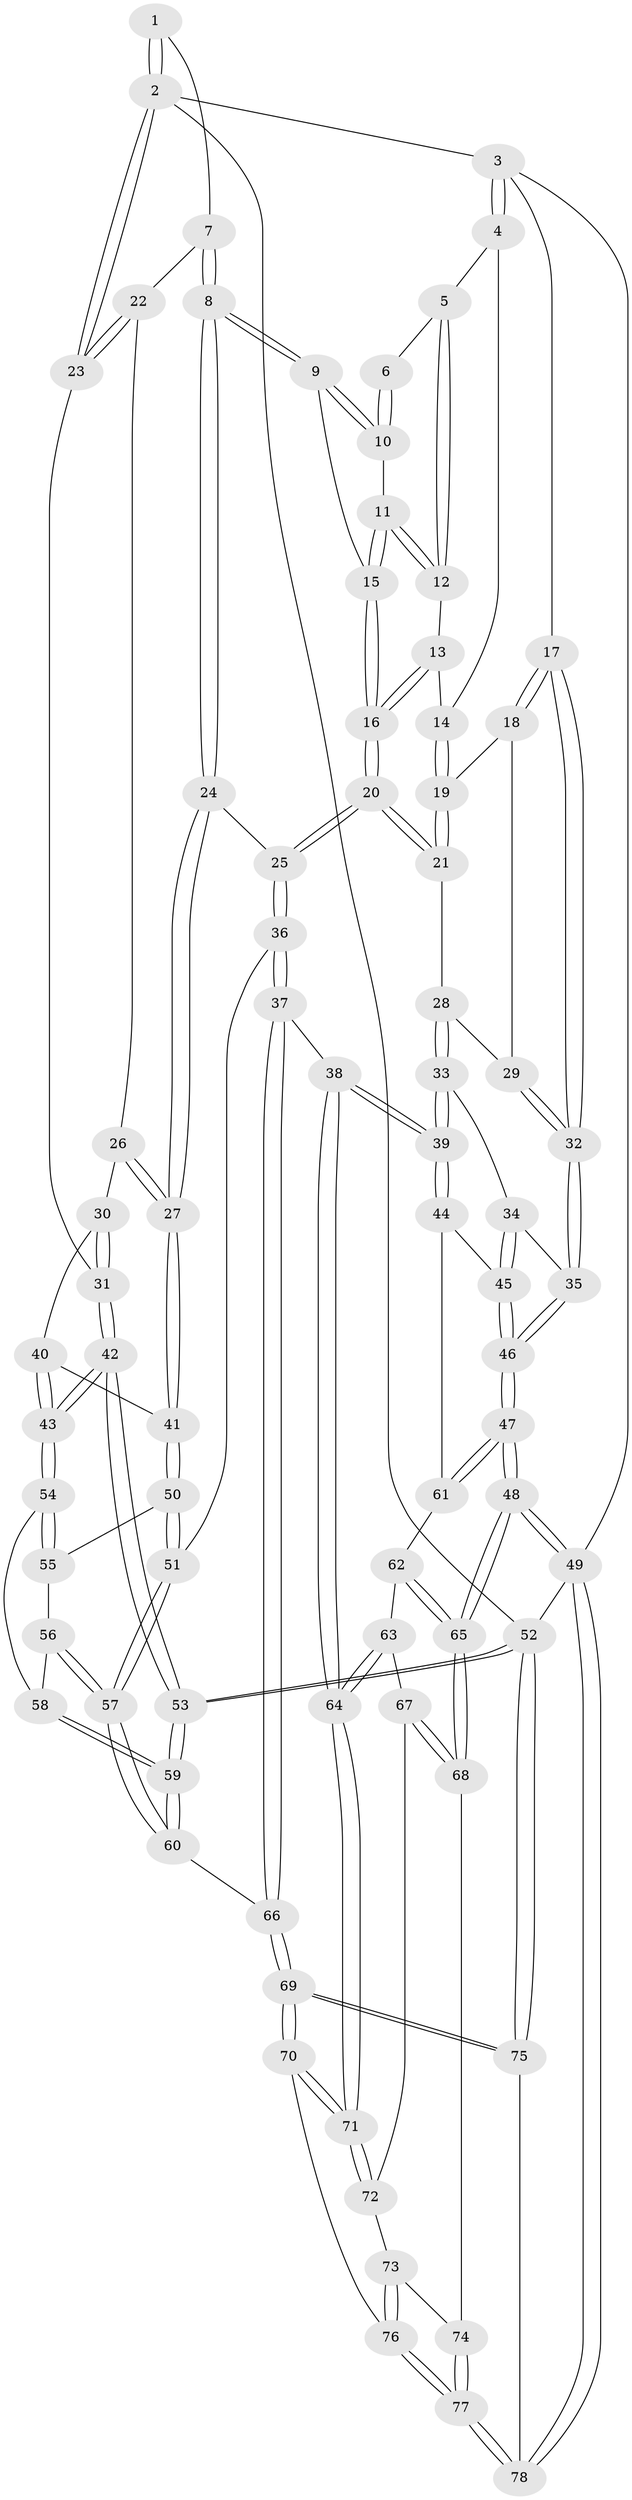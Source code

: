 // Generated by graph-tools (version 1.1) at 2025/11/02/27/25 16:11:59]
// undirected, 78 vertices, 192 edges
graph export_dot {
graph [start="1"]
  node [color=gray90,style=filled];
  1 [pos="+0.7889008869045911+0"];
  2 [pos="+1+0"];
  3 [pos="+0+0"];
  4 [pos="+0.3208437456877867+0"];
  5 [pos="+0.4277649151388441+0"];
  6 [pos="+0.7275904993754548+0"];
  7 [pos="+0.8222865012635562+0.1654874936041073"];
  8 [pos="+0.7110614461246371+0.17835436913193994"];
  9 [pos="+0.7023125986897618+0.1714155239407547"];
  10 [pos="+0.6537502345205806+0.09761890866097021"];
  11 [pos="+0.5270516976171111+0.0910749141700201"];
  12 [pos="+0.5226332409873331+0.08856560862730112"];
  13 [pos="+0.46848357159691034+0.11840737610720786"];
  14 [pos="+0.2890779017785119+0.1378443396455124"];
  15 [pos="+0.536450881801387+0.22234490458859307"];
  16 [pos="+0.4698203530142388+0.3198873036530475"];
  17 [pos="+0+0"];
  18 [pos="+0.16042319574222133+0.11368579974656015"];
  19 [pos="+0.2796418854779619+0.15810460784848226"];
  20 [pos="+0.45902953099092975+0.3428954232359436"];
  21 [pos="+0.27690565450677335+0.28375134392026047"];
  22 [pos="+0.8389636465670323+0.17207358412011847"];
  23 [pos="+1+0.1329749209719951"];
  24 [pos="+0.6513486292158402+0.4123833495127874"];
  25 [pos="+0.5119056583606341+0.4011732235941499"];
  26 [pos="+0.8393126034896065+0.2689480052704687"];
  27 [pos="+0.6861337029593625+0.43860652982817594"];
  28 [pos="+0.2754768426502342+0.28486301950275433"];
  29 [pos="+0+0.24458674038405034"];
  30 [pos="+0.9202559135070041+0.4282161952637783"];
  31 [pos="+1+0.33300513678841437"];
  32 [pos="+0+0.24638511032199467"];
  33 [pos="+0.21413574284226786+0.4328507271681084"];
  34 [pos="+0.0751880156171862+0.45202726027396223"];
  35 [pos="+0+0.30341670923338937"];
  36 [pos="+0.4102588759096235+0.6333270495224393"];
  37 [pos="+0.40953722597467757+0.6341476272294186"];
  38 [pos="+0.3085498134549927+0.6676750601595997"];
  39 [pos="+0.26163753547305246+0.6140988236000257"];
  40 [pos="+0.9166304033497217+0.4310752349633709"];
  41 [pos="+0.727844265736485+0.4829049462537377"];
  42 [pos="+1+0.957745740814273"];
  43 [pos="+0.9558294468112014+0.6511750127876353"];
  44 [pos="+0.06015303092537233+0.6046880493469623"];
  45 [pos="+0.05867881165304502+0.6038109829061087"];
  46 [pos="+0+0.6105607408161957"];
  47 [pos="+0+0.7209799473555505"];
  48 [pos="+0+0.9200934694694208"];
  49 [pos="+0+1"];
  50 [pos="+0.728159731128355+0.5157714254790021"];
  51 [pos="+0.6924749183176132+0.6113893201791065"];
  52 [pos="+1+1"];
  53 [pos="+1+1"];
  54 [pos="+0.9163200849344302+0.6386908092101836"];
  55 [pos="+0.8316066365499948+0.5974233971589967"];
  56 [pos="+0.8249433821763074+0.6730194405791511"];
  57 [pos="+0.7013349132283319+0.7491876590762329"];
  58 [pos="+0.8351175588622687+0.675337082199341"];
  59 [pos="+0.9691966501762329+0.9231656847236681"];
  60 [pos="+0.7008876289010689+0.7556219221977453"];
  61 [pos="+0.06528025983082945+0.6842988942205142"];
  62 [pos="+0.06985104913664557+0.7343752965750395"];
  63 [pos="+0.18097643108902514+0.7355290848257635"];
  64 [pos="+0.2979229265086461+0.6989741432428274"];
  65 [pos="+0+0.8407691256719955"];
  66 [pos="+0.5970857490903618+0.8104283174284613"];
  67 [pos="+0.10545189991493945+0.8358595187080997"];
  68 [pos="+0.016914135800597137+0.8506436657184265"];
  69 [pos="+0.4914076872388585+1"];
  70 [pos="+0.30950930829874773+0.8361798118238322"];
  71 [pos="+0.30612225061863024+0.8253682563143898"];
  72 [pos="+0.1521172939359753+0.858369145161458"];
  73 [pos="+0.13521175454553463+0.9231701886562862"];
  74 [pos="+0.13185429214964256+0.9267316973356273"];
  75 [pos="+0.5052735937133738+1"];
  76 [pos="+0.2500358118888859+0.891731222965567"];
  77 [pos="+0.1360580687323872+1"];
  78 [pos="+0.07259667539226729+1"];
  1 -- 2;
  1 -- 2;
  1 -- 7;
  2 -- 3;
  2 -- 23;
  2 -- 23;
  2 -- 52;
  3 -- 4;
  3 -- 4;
  3 -- 17;
  3 -- 49;
  4 -- 5;
  4 -- 14;
  5 -- 6;
  5 -- 12;
  5 -- 12;
  6 -- 10;
  6 -- 10;
  7 -- 8;
  7 -- 8;
  7 -- 22;
  8 -- 9;
  8 -- 9;
  8 -- 24;
  8 -- 24;
  9 -- 10;
  9 -- 10;
  9 -- 15;
  10 -- 11;
  11 -- 12;
  11 -- 12;
  11 -- 15;
  11 -- 15;
  12 -- 13;
  13 -- 14;
  13 -- 16;
  13 -- 16;
  14 -- 19;
  14 -- 19;
  15 -- 16;
  15 -- 16;
  16 -- 20;
  16 -- 20;
  17 -- 18;
  17 -- 18;
  17 -- 32;
  17 -- 32;
  18 -- 19;
  18 -- 29;
  19 -- 21;
  19 -- 21;
  20 -- 21;
  20 -- 21;
  20 -- 25;
  20 -- 25;
  21 -- 28;
  22 -- 23;
  22 -- 23;
  22 -- 26;
  23 -- 31;
  24 -- 25;
  24 -- 27;
  24 -- 27;
  25 -- 36;
  25 -- 36;
  26 -- 27;
  26 -- 27;
  26 -- 30;
  27 -- 41;
  27 -- 41;
  28 -- 29;
  28 -- 33;
  28 -- 33;
  29 -- 32;
  29 -- 32;
  30 -- 31;
  30 -- 31;
  30 -- 40;
  31 -- 42;
  31 -- 42;
  32 -- 35;
  32 -- 35;
  33 -- 34;
  33 -- 39;
  33 -- 39;
  34 -- 35;
  34 -- 45;
  34 -- 45;
  35 -- 46;
  35 -- 46;
  36 -- 37;
  36 -- 37;
  36 -- 51;
  37 -- 38;
  37 -- 66;
  37 -- 66;
  38 -- 39;
  38 -- 39;
  38 -- 64;
  38 -- 64;
  39 -- 44;
  39 -- 44;
  40 -- 41;
  40 -- 43;
  40 -- 43;
  41 -- 50;
  41 -- 50;
  42 -- 43;
  42 -- 43;
  42 -- 53;
  42 -- 53;
  43 -- 54;
  43 -- 54;
  44 -- 45;
  44 -- 61;
  45 -- 46;
  45 -- 46;
  46 -- 47;
  46 -- 47;
  47 -- 48;
  47 -- 48;
  47 -- 61;
  47 -- 61;
  48 -- 49;
  48 -- 49;
  48 -- 65;
  48 -- 65;
  49 -- 78;
  49 -- 78;
  49 -- 52;
  50 -- 51;
  50 -- 51;
  50 -- 55;
  51 -- 57;
  51 -- 57;
  52 -- 53;
  52 -- 53;
  52 -- 75;
  52 -- 75;
  53 -- 59;
  53 -- 59;
  54 -- 55;
  54 -- 55;
  54 -- 58;
  55 -- 56;
  56 -- 57;
  56 -- 57;
  56 -- 58;
  57 -- 60;
  57 -- 60;
  58 -- 59;
  58 -- 59;
  59 -- 60;
  59 -- 60;
  60 -- 66;
  61 -- 62;
  62 -- 63;
  62 -- 65;
  62 -- 65;
  63 -- 64;
  63 -- 64;
  63 -- 67;
  64 -- 71;
  64 -- 71;
  65 -- 68;
  65 -- 68;
  66 -- 69;
  66 -- 69;
  67 -- 68;
  67 -- 68;
  67 -- 72;
  68 -- 74;
  69 -- 70;
  69 -- 70;
  69 -- 75;
  69 -- 75;
  70 -- 71;
  70 -- 71;
  70 -- 76;
  71 -- 72;
  71 -- 72;
  72 -- 73;
  73 -- 74;
  73 -- 76;
  73 -- 76;
  74 -- 77;
  74 -- 77;
  75 -- 78;
  76 -- 77;
  76 -- 77;
  77 -- 78;
  77 -- 78;
}
